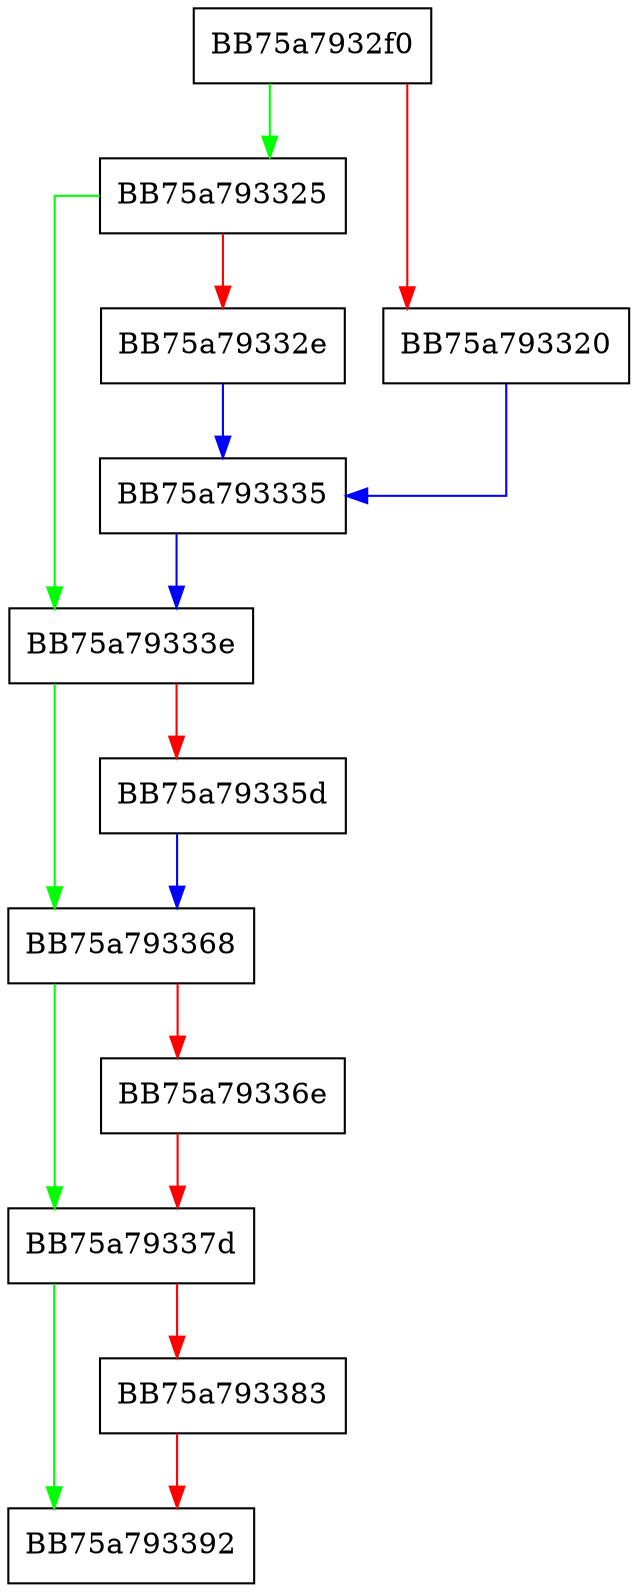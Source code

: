 digraph _wcstombs_s_l {
  node [shape="box"];
  graph [splines=ortho];
  BB75a7932f0 -> BB75a793325 [color="green"];
  BB75a7932f0 -> BB75a793320 [color="red"];
  BB75a793320 -> BB75a793335 [color="blue"];
  BB75a793325 -> BB75a79333e [color="green"];
  BB75a793325 -> BB75a79332e [color="red"];
  BB75a79332e -> BB75a793335 [color="blue"];
  BB75a793335 -> BB75a79333e [color="blue"];
  BB75a79333e -> BB75a793368 [color="green"];
  BB75a79333e -> BB75a79335d [color="red"];
  BB75a79335d -> BB75a793368 [color="blue"];
  BB75a793368 -> BB75a79337d [color="green"];
  BB75a793368 -> BB75a79336e [color="red"];
  BB75a79336e -> BB75a79337d [color="red"];
  BB75a79337d -> BB75a793392 [color="green"];
  BB75a79337d -> BB75a793383 [color="red"];
  BB75a793383 -> BB75a793392 [color="red"];
}